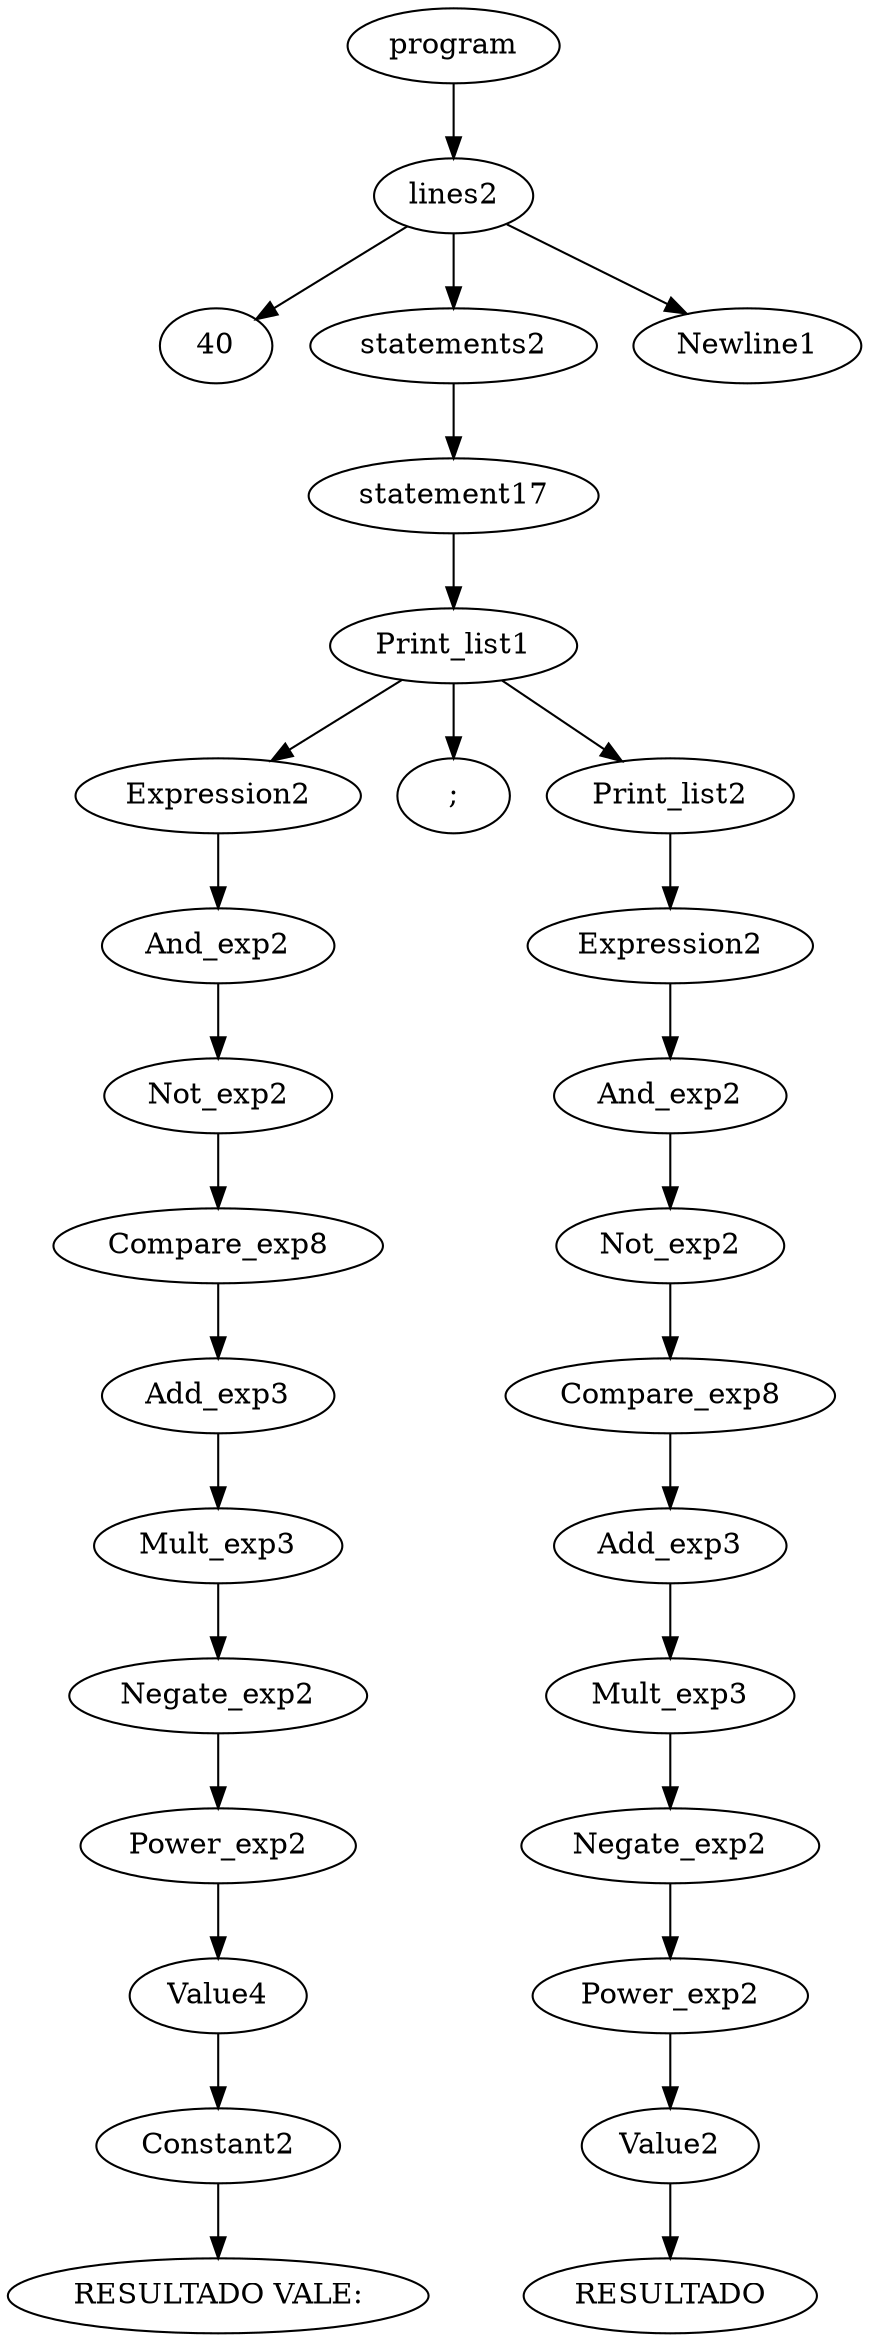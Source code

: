 digraph {
	3[label= "40"]
	17[label= "RESULTADO VALE:"]
	16[label= "Constant2"]
	16 -> 17
	15[label= "Value4"]
	15 -> 16
	14[label= "Power_exp2"]
	14 -> 15
	13[label= "Negate_exp2"]
	13 -> 14
	12[label= "Mult_exp3"]
	12 -> 13
	11[label= "Add_exp3"]
	11 -> 12
	10[label= "Compare_exp8"]
	10 -> 11
	9[label= "Not_exp2"]
	9 -> 10
	8[label= "And_exp2"]
	8 -> 9
	7[label= "Expression2"]
	7 -> 8
	18[label= ";"]
	29[label= "RESULTADO"]
	28[label= "Value2"]
	28 -> 29
	27[label= "Power_exp2"]
	27 -> 28
	26[label= "Negate_exp2"]
	26 -> 27
	25[label= "Mult_exp3"]
	25 -> 26
	24[label= "Add_exp3"]
	24 -> 25
	23[label= "Compare_exp8"]
	23 -> 24
	22[label= "Not_exp2"]
	22 -> 23
	21[label= "And_exp2"]
	21 -> 22
	20[label= "Expression2"]
	20 -> 21
	19[label= "Print_list2"]
	19 -> 20
	6[label= "Print_list1"]
	6 -> 7
	6 -> 18
	6 -> 19
	5[label= "statement17"]
	5 -> 6
	4[label= "statements2"]
	4 -> 5
	30[label= "Newline1"]
	2[label= "lines2"]
	2 -> 3
	2 -> 4
	2 -> 30
	1[label= "program"]
	1 -> 2
	}
